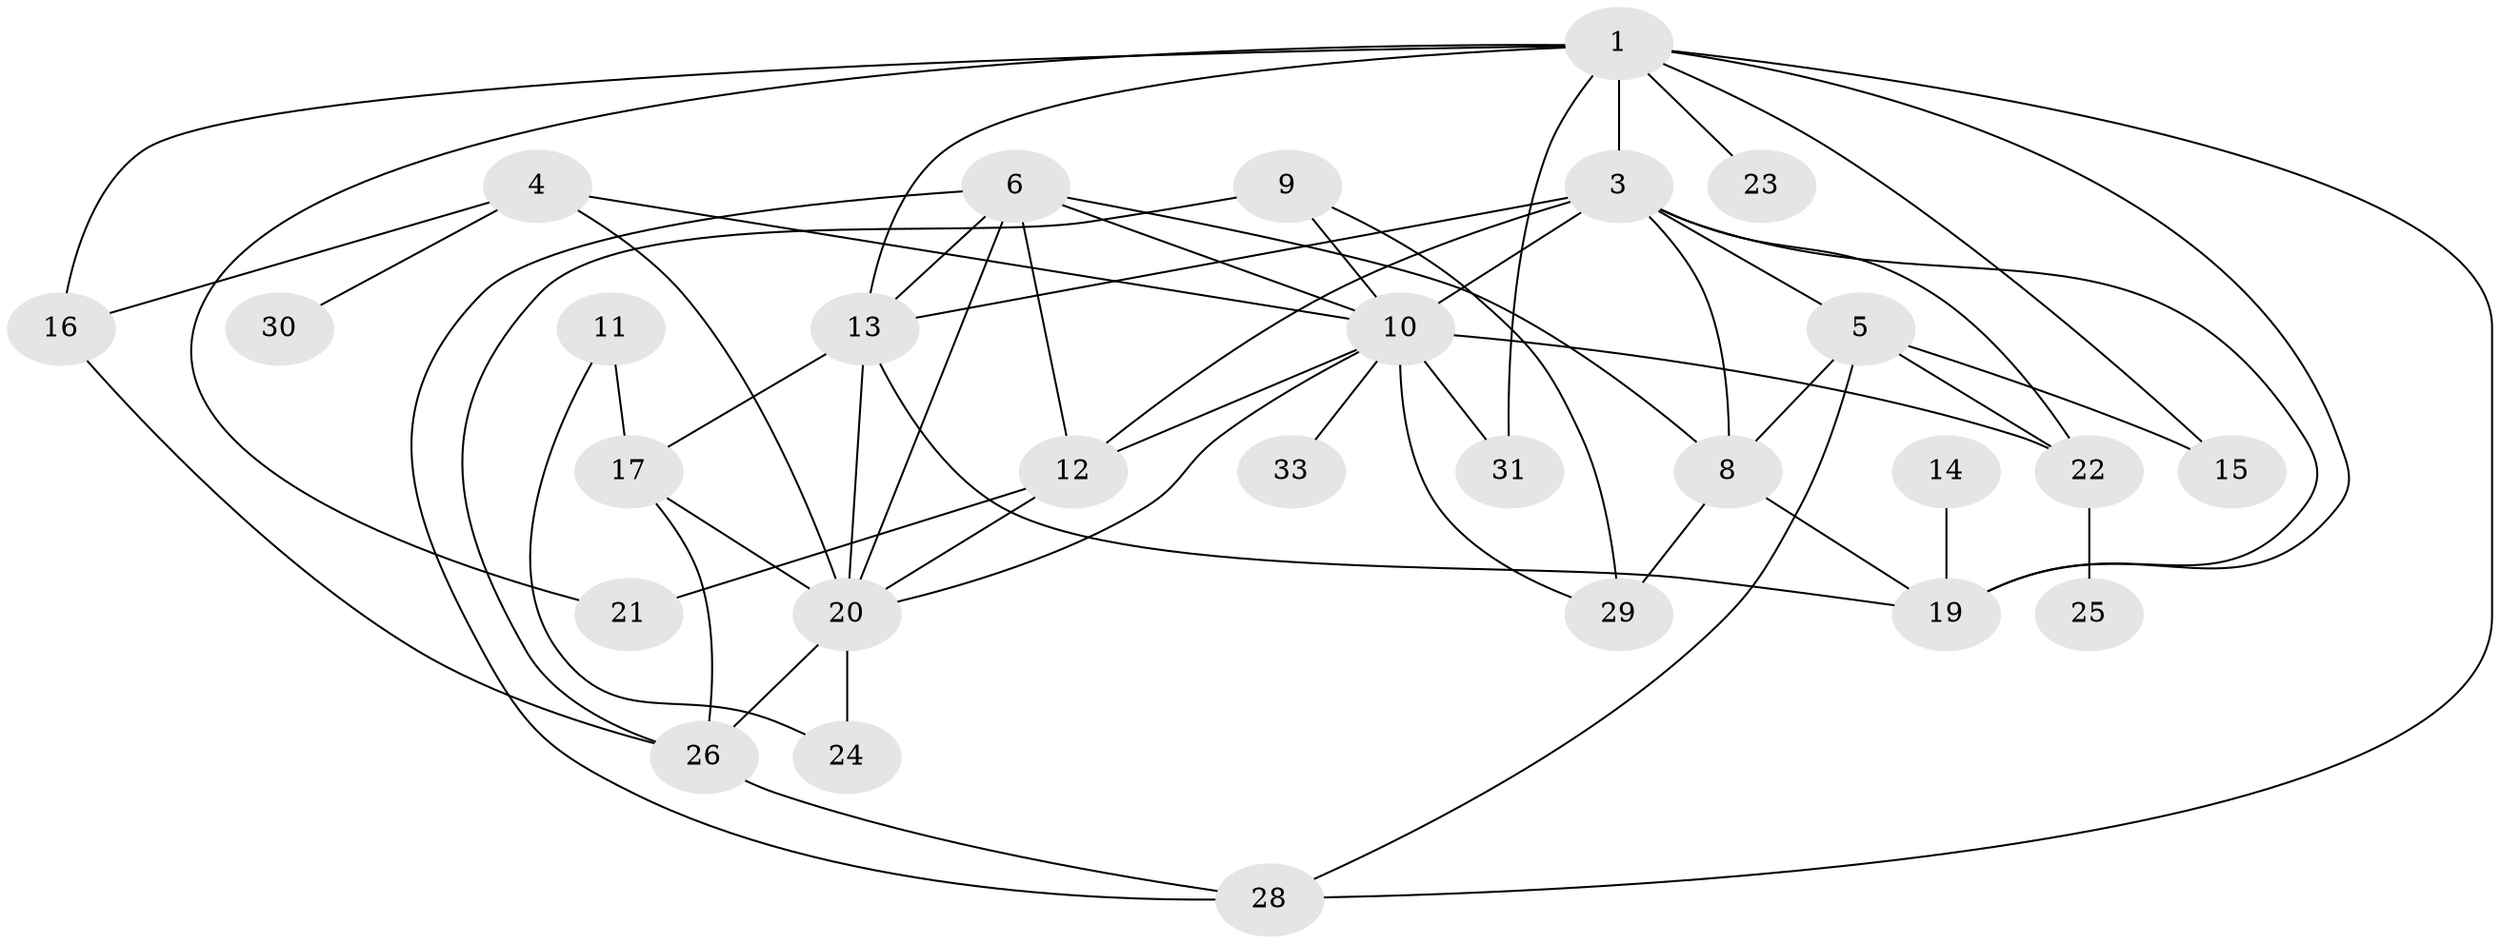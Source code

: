 // original degree distribution, {7: 0.029411764705882353, 0: 0.08823529411764706, 4: 0.23529411764705882, 5: 0.11764705882352941, 1: 0.1323529411764706, 2: 0.25, 6: 0.04411764705882353, 3: 0.10294117647058823}
// Generated by graph-tools (version 1.1) at 2025/33/03/09/25 02:33:50]
// undirected, 28 vertices, 56 edges
graph export_dot {
graph [start="1"]
  node [color=gray90,style=filled];
  1;
  3;
  4;
  5;
  6;
  8;
  9;
  10;
  11;
  12;
  13;
  14;
  15;
  16;
  17;
  19;
  20;
  21;
  22;
  23;
  24;
  25;
  26;
  28;
  29;
  30;
  31;
  33;
  1 -- 3 [weight=2.0];
  1 -- 13 [weight=1.0];
  1 -- 15 [weight=1.0];
  1 -- 16 [weight=1.0];
  1 -- 19 [weight=2.0];
  1 -- 21 [weight=1.0];
  1 -- 23 [weight=1.0];
  1 -- 28 [weight=1.0];
  1 -- 31 [weight=1.0];
  3 -- 5 [weight=1.0];
  3 -- 8 [weight=1.0];
  3 -- 10 [weight=3.0];
  3 -- 12 [weight=1.0];
  3 -- 13 [weight=1.0];
  3 -- 19 [weight=1.0];
  3 -- 22 [weight=1.0];
  4 -- 10 [weight=1.0];
  4 -- 16 [weight=1.0];
  4 -- 20 [weight=1.0];
  4 -- 30 [weight=1.0];
  5 -- 8 [weight=1.0];
  5 -- 15 [weight=1.0];
  5 -- 22 [weight=1.0];
  5 -- 28 [weight=1.0];
  6 -- 8 [weight=1.0];
  6 -- 10 [weight=1.0];
  6 -- 12 [weight=1.0];
  6 -- 13 [weight=1.0];
  6 -- 20 [weight=1.0];
  6 -- 28 [weight=1.0];
  8 -- 19 [weight=1.0];
  8 -- 29 [weight=1.0];
  9 -- 10 [weight=1.0];
  9 -- 26 [weight=2.0];
  9 -- 29 [weight=1.0];
  10 -- 12 [weight=1.0];
  10 -- 20 [weight=2.0];
  10 -- 22 [weight=3.0];
  10 -- 29 [weight=1.0];
  10 -- 31 [weight=1.0];
  10 -- 33 [weight=1.0];
  11 -- 17 [weight=1.0];
  11 -- 24 [weight=1.0];
  12 -- 20 [weight=1.0];
  12 -- 21 [weight=1.0];
  13 -- 17 [weight=1.0];
  13 -- 19 [weight=2.0];
  13 -- 20 [weight=1.0];
  14 -- 19 [weight=1.0];
  16 -- 26 [weight=1.0];
  17 -- 20 [weight=1.0];
  17 -- 26 [weight=1.0];
  20 -- 24 [weight=1.0];
  20 -- 26 [weight=2.0];
  22 -- 25 [weight=1.0];
  26 -- 28 [weight=1.0];
}
